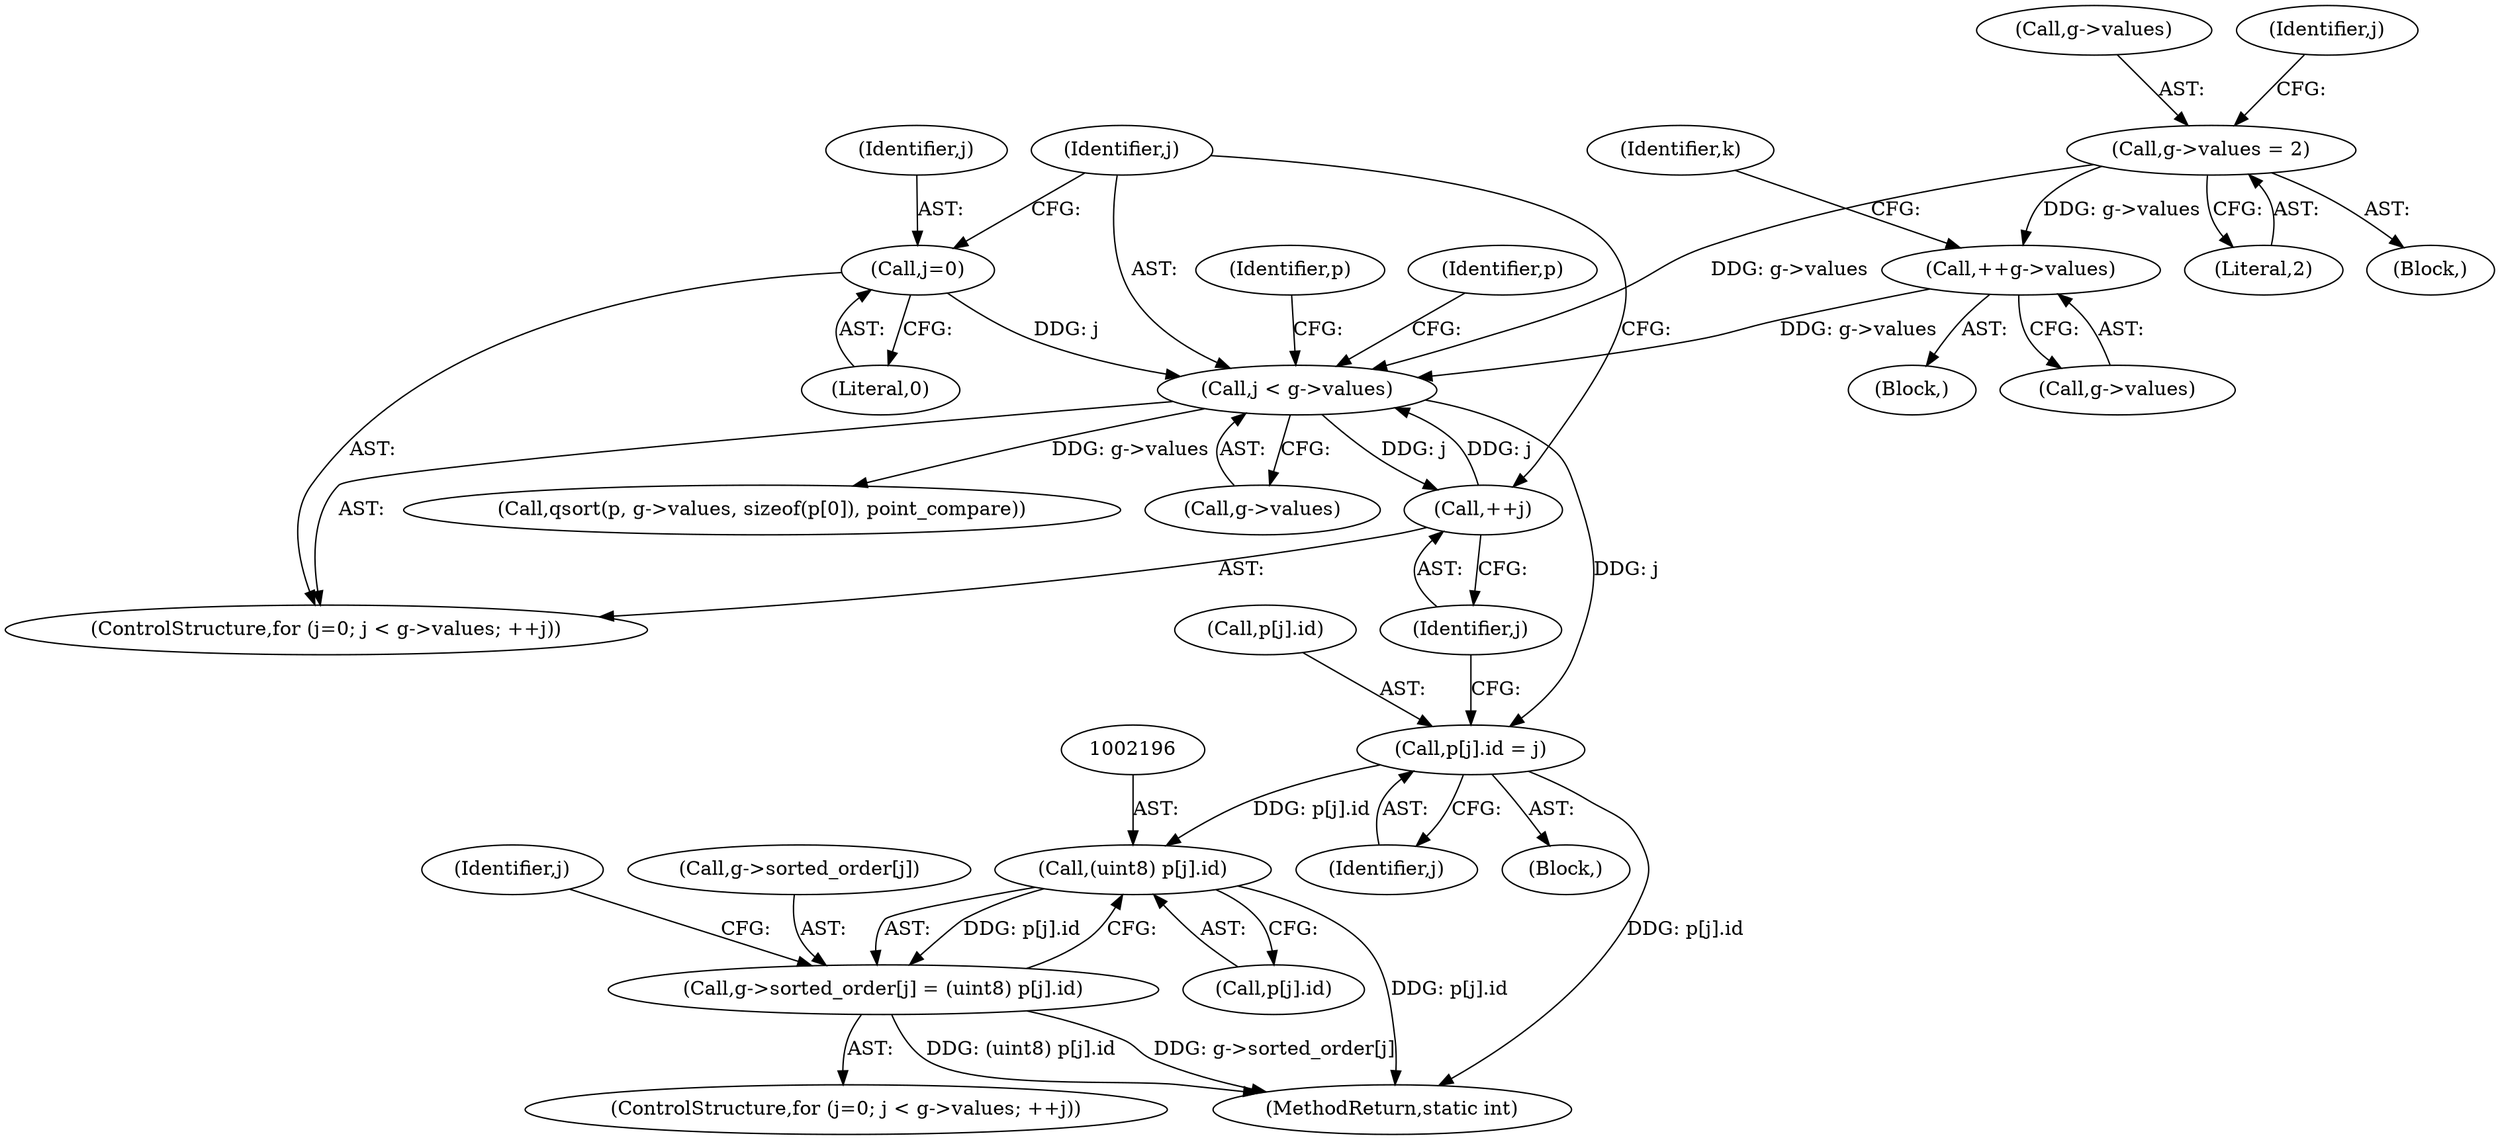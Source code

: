 digraph "0_stb_244d83bc3d859293f55812d48b3db168e581f6ab_0@pointer" {
"1002195" [label="(Call,(uint8) p[j].id)"];
"1002161" [label="(Call,p[j].id = j)"];
"1002142" [label="(Call,j < g->values)"];
"1002147" [label="(Call,++j)"];
"1002139" [label="(Call,j=0)"];
"1002082" [label="(Call,g->values = 2)"];
"1002134" [label="(Call,++g->values)"];
"1002189" [label="(Call,g->sorted_order[j] = (uint8) p[j].id)"];
"1002167" [label="(Identifier,j)"];
"1002149" [label="(Block,)"];
"1002197" [label="(Call,p[j].id)"];
"1002168" [label="(Call,qsort(p, g->values, sizeof(p[0]), point_compare))"];
"1003515" [label="(MethodReturn,static int)"];
"1002086" [label="(Literal,2)"];
"1002135" [label="(Call,g->values)"];
"1002140" [label="(Identifier,j)"];
"1002190" [label="(Call,g->sorted_order[j])"];
"1002141" [label="(Literal,0)"];
"1002144" [label="(Call,g->values)"];
"1002119" [label="(Identifier,k)"];
"1002153" [label="(Identifier,p)"];
"1002142" [label="(Call,j < g->values)"];
"1002161" [label="(Call,p[j].id = j)"];
"1002162" [label="(Call,p[j].id)"];
"1002147" [label="(Call,++j)"];
"1002083" [label="(Call,g->values)"];
"1002195" [label="(Call,(uint8) p[j].id)"];
"1002148" [label="(Identifier,j)"];
"1002169" [label="(Identifier,p)"];
"1002089" [label="(Identifier,j)"];
"1002178" [label="(ControlStructure,for (j=0; j < g->values; ++j))"];
"1002139" [label="(Call,j=0)"];
"1002143" [label="(Identifier,j)"];
"1002134" [label="(Call,++g->values)"];
"1002188" [label="(Identifier,j)"];
"1001882" [label="(Block,)"];
"1002120" [label="(Block,)"];
"1002189" [label="(Call,g->sorted_order[j] = (uint8) p[j].id)"];
"1002138" [label="(ControlStructure,for (j=0; j < g->values; ++j))"];
"1002082" [label="(Call,g->values = 2)"];
"1002195" -> "1002189"  [label="AST: "];
"1002195" -> "1002197"  [label="CFG: "];
"1002196" -> "1002195"  [label="AST: "];
"1002197" -> "1002195"  [label="AST: "];
"1002189" -> "1002195"  [label="CFG: "];
"1002195" -> "1003515"  [label="DDG: p[j].id"];
"1002195" -> "1002189"  [label="DDG: p[j].id"];
"1002161" -> "1002195"  [label="DDG: p[j].id"];
"1002161" -> "1002149"  [label="AST: "];
"1002161" -> "1002167"  [label="CFG: "];
"1002162" -> "1002161"  [label="AST: "];
"1002167" -> "1002161"  [label="AST: "];
"1002148" -> "1002161"  [label="CFG: "];
"1002161" -> "1003515"  [label="DDG: p[j].id"];
"1002142" -> "1002161"  [label="DDG: j"];
"1002142" -> "1002138"  [label="AST: "];
"1002142" -> "1002144"  [label="CFG: "];
"1002143" -> "1002142"  [label="AST: "];
"1002144" -> "1002142"  [label="AST: "];
"1002153" -> "1002142"  [label="CFG: "];
"1002169" -> "1002142"  [label="CFG: "];
"1002147" -> "1002142"  [label="DDG: j"];
"1002139" -> "1002142"  [label="DDG: j"];
"1002082" -> "1002142"  [label="DDG: g->values"];
"1002134" -> "1002142"  [label="DDG: g->values"];
"1002142" -> "1002147"  [label="DDG: j"];
"1002142" -> "1002168"  [label="DDG: g->values"];
"1002147" -> "1002138"  [label="AST: "];
"1002147" -> "1002148"  [label="CFG: "];
"1002148" -> "1002147"  [label="AST: "];
"1002143" -> "1002147"  [label="CFG: "];
"1002139" -> "1002138"  [label="AST: "];
"1002139" -> "1002141"  [label="CFG: "];
"1002140" -> "1002139"  [label="AST: "];
"1002141" -> "1002139"  [label="AST: "];
"1002143" -> "1002139"  [label="CFG: "];
"1002082" -> "1001882"  [label="AST: "];
"1002082" -> "1002086"  [label="CFG: "];
"1002083" -> "1002082"  [label="AST: "];
"1002086" -> "1002082"  [label="AST: "];
"1002089" -> "1002082"  [label="CFG: "];
"1002082" -> "1002134"  [label="DDG: g->values"];
"1002134" -> "1002120"  [label="AST: "];
"1002134" -> "1002135"  [label="CFG: "];
"1002135" -> "1002134"  [label="AST: "];
"1002119" -> "1002134"  [label="CFG: "];
"1002189" -> "1002178"  [label="AST: "];
"1002190" -> "1002189"  [label="AST: "];
"1002188" -> "1002189"  [label="CFG: "];
"1002189" -> "1003515"  [label="DDG: g->sorted_order[j]"];
"1002189" -> "1003515"  [label="DDG: (uint8) p[j].id"];
}
